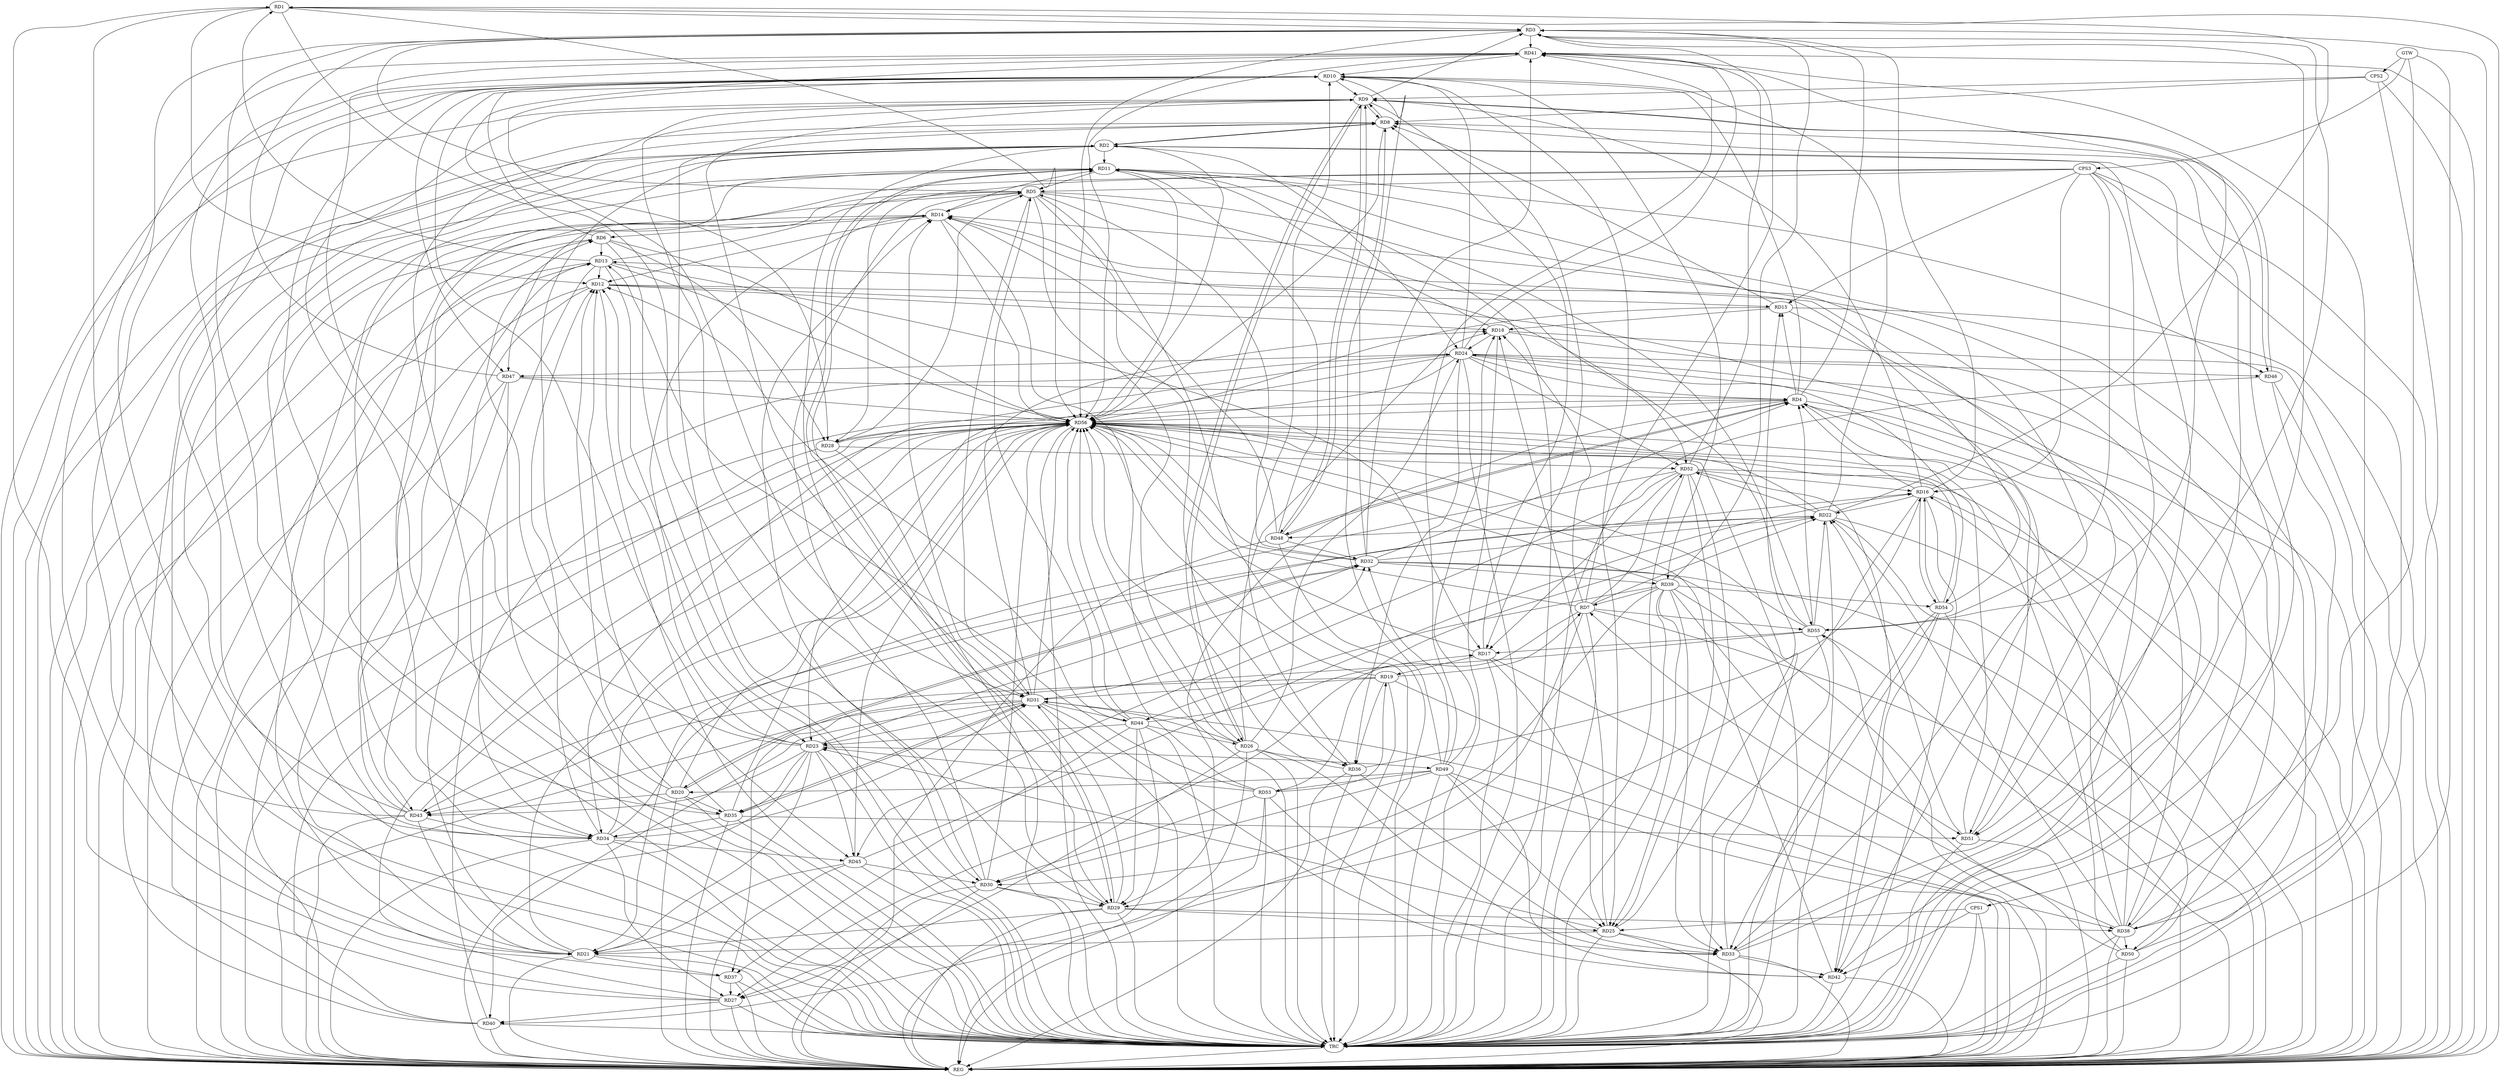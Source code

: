 strict digraph G {
  RD1 [ label="RD1" ];
  RD2 [ label="RD2" ];
  RD3 [ label="RD3" ];
  RD4 [ label="RD4" ];
  RD5 [ label="RD5" ];
  RD6 [ label="RD6" ];
  RD7 [ label="RD7" ];
  RD8 [ label="RD8" ];
  RD9 [ label="RD9" ];
  RD10 [ label="RD10" ];
  RD11 [ label="RD11" ];
  RD12 [ label="RD12" ];
  RD13 [ label="RD13" ];
  RD14 [ label="RD14" ];
  RD15 [ label="RD15" ];
  RD16 [ label="RD16" ];
  RD17 [ label="RD17" ];
  RD18 [ label="RD18" ];
  RD19 [ label="RD19" ];
  RD20 [ label="RD20" ];
  RD21 [ label="RD21" ];
  RD22 [ label="RD22" ];
  RD23 [ label="RD23" ];
  RD24 [ label="RD24" ];
  RD25 [ label="RD25" ];
  RD26 [ label="RD26" ];
  RD27 [ label="RD27" ];
  RD28 [ label="RD28" ];
  RD29 [ label="RD29" ];
  RD30 [ label="RD30" ];
  RD31 [ label="RD31" ];
  RD32 [ label="RD32" ];
  RD33 [ label="RD33" ];
  RD34 [ label="RD34" ];
  RD35 [ label="RD35" ];
  RD36 [ label="RD36" ];
  RD37 [ label="RD37" ];
  RD38 [ label="RD38" ];
  RD39 [ label="RD39" ];
  RD40 [ label="RD40" ];
  RD41 [ label="RD41" ];
  RD42 [ label="RD42" ];
  RD43 [ label="RD43" ];
  RD44 [ label="RD44" ];
  RD45 [ label="RD45" ];
  RD46 [ label="RD46" ];
  RD47 [ label="RD47" ];
  RD48 [ label="RD48" ];
  RD49 [ label="RD49" ];
  RD50 [ label="RD50" ];
  RD51 [ label="RD51" ];
  RD52 [ label="RD52" ];
  RD53 [ label="RD53" ];
  RD54 [ label="RD54" ];
  RD55 [ label="RD55" ];
  RD56 [ label="RD56" ];
  CPS1 [ label="CPS1" ];
  CPS2 [ label="CPS2" ];
  CPS3 [ label="CPS3" ];
  GTW [ label="GTW" ];
  REG [ label="REG" ];
  TRC [ label="TRC" ];
  RD1 -> RD3;
  RD1 -> RD12;
  RD13 -> RD1;
  RD22 -> RD1;
  RD27 -> RD1;
  RD1 -> RD29;
  RD2 -> RD8;
  RD8 -> RD2;
  RD2 -> RD11;
  RD2 -> RD21;
  RD2 -> RD24;
  RD2 -> RD29;
  RD33 -> RD2;
  RD2 -> RD34;
  RD43 -> RD2;
  RD2 -> RD45;
  RD4 -> RD3;
  RD5 -> RD3;
  RD7 -> RD3;
  RD9 -> RD3;
  RD16 -> RD3;
  RD35 -> RD3;
  RD39 -> RD3;
  RD3 -> RD41;
  RD3 -> RD42;
  RD47 -> RD3;
  RD3 -> RD51;
  RD3 -> RD56;
  RD4 -> RD10;
  RD4 -> RD15;
  RD16 -> RD4;
  RD24 -> RD4;
  RD4 -> RD29;
  RD32 -> RD4;
  RD38 -> RD4;
  RD40 -> RD4;
  RD47 -> RD4;
  RD4 -> RD48;
  RD48 -> RD4;
  RD4 -> RD51;
  RD55 -> RD4;
  RD4 -> RD56;
  RD11 -> RD5;
  RD13 -> RD5;
  RD5 -> RD14;
  RD5 -> RD26;
  RD28 -> RD5;
  RD30 -> RD5;
  RD5 -> RD31;
  RD32 -> RD5;
  RD5 -> RD36;
  RD44 -> RD5;
  RD5 -> RD47;
  RD5 -> RD52;
  RD5 -> RD55;
  RD6 -> RD10;
  RD6 -> RD13;
  RD14 -> RD6;
  RD20 -> RD6;
  RD6 -> RD28;
  RD43 -> RD6;
  RD6 -> RD56;
  RD7 -> RD18;
  RD19 -> RD7;
  RD7 -> RD22;
  RD7 -> RD27;
  RD38 -> RD7;
  RD39 -> RD7;
  RD7 -> RD40;
  RD7 -> RD52;
  RD7 -> RD55;
  RD7 -> RD56;
  RD8 -> RD9;
  RD9 -> RD8;
  RD15 -> RD8;
  RD17 -> RD8;
  RD8 -> RD30;
  RD32 -> RD8;
  RD33 -> RD8;
  RD37 -> RD8;
  RD10 -> RD9;
  RD16 -> RD9;
  RD9 -> RD17;
  RD9 -> RD26;
  RD26 -> RD9;
  RD29 -> RD9;
  RD9 -> RD31;
  RD9 -> RD35;
  RD9 -> RD46;
  RD46 -> RD9;
  RD9 -> RD48;
  RD48 -> RD9;
  RD22 -> RD10;
  RD23 -> RD10;
  RD24 -> RD10;
  RD10 -> RD25;
  RD10 -> RD31;
  RD34 -> RD10;
  RD36 -> RD10;
  RD10 -> RD39;
  RD41 -> RD10;
  RD43 -> RD10;
  RD10 -> RD47;
  RD49 -> RD10;
  RD14 -> RD11;
  RD18 -> RD11;
  RD11 -> RD21;
  RD11 -> RD29;
  RD29 -> RD11;
  RD11 -> RD33;
  RD34 -> RD11;
  RD38 -> RD11;
  RD11 -> RD46;
  RD48 -> RD11;
  RD13 -> RD12;
  RD14 -> RD12;
  RD12 -> RD15;
  RD12 -> RD18;
  RD20 -> RD12;
  RD23 -> RD12;
  RD34 -> RD12;
  RD35 -> RD12;
  RD12 -> RD42;
  RD12 -> RD43;
  RD44 -> RD12;
  RD13 -> RD17;
  RD13 -> RD34;
  RD40 -> RD13;
  RD43 -> RD13;
  RD53 -> RD13;
  RD54 -> RD13;
  RD14 -> RD23;
  RD30 -> RD14;
  RD31 -> RD14;
  RD40 -> RD14;
  RD48 -> RD14;
  RD50 -> RD14;
  RD51 -> RD14;
  RD55 -> RD14;
  RD15 -> RD18;
  RD25 -> RD15;
  RD16 -> RD22;
  RD16 -> RD29;
  RD34 -> RD16;
  RD36 -> RD16;
  RD38 -> RD16;
  RD45 -> RD16;
  RD52 -> RD16;
  RD16 -> RD54;
  RD54 -> RD16;
  RD17 -> RD19;
  RD17 -> RD25;
  RD44 -> RD17;
  RD52 -> RD17;
  RD55 -> RD17;
  RD18 -> RD24;
  RD25 -> RD18;
  RD26 -> RD18;
  RD31 -> RD18;
  RD18 -> RD38;
  RD49 -> RD18;
  RD19 -> RD31;
  RD19 -> RD36;
  RD19 -> RD43;
  RD53 -> RD19;
  RD20 -> RD32;
  RD32 -> RD20;
  RD20 -> RD35;
  RD20 -> RD43;
  RD49 -> RD20;
  RD23 -> RD21;
  RD21 -> RD24;
  RD25 -> RD21;
  RD29 -> RD21;
  RD21 -> RD37;
  RD43 -> RD21;
  RD45 -> RD21;
  RD47 -> RD21;
  RD52 -> RD21;
  RD21 -> RD56;
  RD32 -> RD22;
  RD38 -> RD22;
  RD22 -> RD43;
  RD22 -> RD48;
  RD22 -> RD50;
  RD51 -> RD22;
  RD22 -> RD52;
  RD53 -> RD22;
  RD55 -> RD22;
  RD24 -> RD23;
  RD25 -> RD23;
  RD31 -> RD23;
  RD23 -> RD32;
  RD23 -> RD35;
  RD23 -> RD41;
  RD23 -> RD43;
  RD44 -> RD23;
  RD23 -> RD45;
  RD23 -> RD49;
  RD53 -> RD23;
  RD26 -> RD24;
  RD24 -> RD34;
  RD24 -> RD36;
  RD24 -> RD41;
  RD24 -> RD46;
  RD24 -> RD47;
  RD50 -> RD24;
  RD24 -> RD52;
  RD24 -> RD54;
  RD29 -> RD25;
  RD25 -> RD33;
  RD39 -> RD25;
  RD49 -> RD25;
  RD52 -> RD25;
  RD26 -> RD27;
  RD26 -> RD31;
  RD26 -> RD33;
  RD26 -> RD36;
  RD44 -> RD26;
  RD30 -> RD27;
  RD34 -> RD27;
  RD37 -> RD27;
  RD27 -> RD40;
  RD27 -> RD41;
  RD41 -> RD28;
  RD28 -> RD52;
  RD56 -> RD28;
  RD30 -> RD29;
  RD29 -> RD31;
  RD29 -> RD38;
  RD44 -> RD29;
  RD39 -> RD30;
  RD45 -> RD30;
  RD49 -> RD30;
  RD53 -> RD30;
  RD31 -> RD32;
  RD34 -> RD31;
  RD31 -> RD35;
  RD35 -> RD31;
  RD31 -> RD38;
  RD31 -> RD40;
  RD31 -> RD42;
  RD31 -> RD44;
  RD31 -> RD56;
  RD32 -> RD39;
  RD32 -> RD41;
  RD48 -> RD32;
  RD49 -> RD32;
  RD36 -> RD33;
  RD39 -> RD33;
  RD33 -> RD42;
  RD52 -> RD33;
  RD53 -> RD33;
  RD54 -> RD33;
  RD35 -> RD34;
  RD34 -> RD45;
  RD35 -> RD51;
  RD35 -> RD56;
  RD36 -> RD56;
  RD44 -> RD37;
  RD55 -> RD37;
  RD38 -> RD41;
  RD46 -> RD38;
  RD38 -> RD50;
  RD39 -> RD44;
  RD39 -> RD51;
  RD39 -> RD54;
  RD39 -> RD56;
  RD49 -> RD41;
  RD52 -> RD41;
  RD55 -> RD41;
  RD49 -> RD42;
  RD52 -> RD42;
  RD54 -> RD42;
  RD52 -> RD45;
  RD49 -> RD53;
  RD50 -> RD55;
  RD50 -> RD56;
  RD54 -> RD56;
  CPS1 -> RD42;
  CPS1 -> RD25;
  CPS2 -> RD9;
  CPS2 -> RD8;
  CPS3 -> RD16;
  CPS3 -> RD15;
  CPS3 -> RD28;
  CPS3 -> RD55;
  CPS3 -> RD5;
  CPS3 -> RD34;
  CPS3 -> RD51;
  GTW -> CPS1;
  GTW -> CPS2;
  GTW -> CPS3;
  RD1 -> REG;
  RD2 -> REG;
  RD3 -> REG;
  RD4 -> REG;
  RD5 -> REG;
  RD6 -> REG;
  RD7 -> REG;
  RD8 -> REG;
  RD9 -> REG;
  RD10 -> REG;
  RD11 -> REG;
  RD12 -> REG;
  RD13 -> REG;
  RD14 -> REG;
  RD15 -> REG;
  RD16 -> REG;
  RD17 -> REG;
  RD18 -> REG;
  RD19 -> REG;
  RD20 -> REG;
  RD21 -> REG;
  RD22 -> REG;
  RD23 -> REG;
  RD24 -> REG;
  RD25 -> REG;
  RD26 -> REG;
  RD27 -> REG;
  RD28 -> REG;
  RD29 -> REG;
  RD30 -> REG;
  RD31 -> REG;
  RD32 -> REG;
  RD33 -> REG;
  RD34 -> REG;
  RD35 -> REG;
  RD36 -> REG;
  RD37 -> REG;
  RD38 -> REG;
  RD39 -> REG;
  RD40 -> REG;
  RD41 -> REG;
  RD42 -> REG;
  RD43 -> REG;
  RD44 -> REG;
  RD45 -> REG;
  RD46 -> REG;
  RD47 -> REG;
  RD48 -> REG;
  RD49 -> REG;
  RD50 -> REG;
  RD51 -> REG;
  RD52 -> REG;
  RD53 -> REG;
  RD54 -> REG;
  RD55 -> REG;
  RD56 -> REG;
  CPS1 -> REG;
  CPS2 -> REG;
  CPS3 -> REG;
  RD1 -> TRC;
  RD2 -> TRC;
  RD3 -> TRC;
  RD4 -> TRC;
  RD5 -> TRC;
  RD6 -> TRC;
  RD7 -> TRC;
  RD8 -> TRC;
  RD9 -> TRC;
  RD10 -> TRC;
  RD11 -> TRC;
  RD12 -> TRC;
  RD13 -> TRC;
  RD14 -> TRC;
  RD15 -> TRC;
  RD16 -> TRC;
  RD17 -> TRC;
  RD18 -> TRC;
  RD19 -> TRC;
  RD20 -> TRC;
  RD21 -> TRC;
  RD22 -> TRC;
  RD23 -> TRC;
  RD24 -> TRC;
  RD25 -> TRC;
  RD26 -> TRC;
  RD27 -> TRC;
  RD28 -> TRC;
  RD29 -> TRC;
  RD30 -> TRC;
  RD31 -> TRC;
  RD32 -> TRC;
  RD33 -> TRC;
  RD34 -> TRC;
  RD35 -> TRC;
  RD36 -> TRC;
  RD37 -> TRC;
  RD38 -> TRC;
  RD39 -> TRC;
  RD40 -> TRC;
  RD41 -> TRC;
  RD42 -> TRC;
  RD43 -> TRC;
  RD44 -> TRC;
  RD45 -> TRC;
  RD46 -> TRC;
  RD47 -> TRC;
  RD48 -> TRC;
  RD49 -> TRC;
  RD50 -> TRC;
  RD51 -> TRC;
  RD52 -> TRC;
  RD53 -> TRC;
  RD54 -> TRC;
  RD55 -> TRC;
  RD56 -> TRC;
  CPS1 -> TRC;
  CPS2 -> TRC;
  CPS3 -> TRC;
  GTW -> TRC;
  TRC -> REG;
  RD51 -> RD56;
  RD1 -> RD56;
  RD24 -> RD56;
  RD47 -> RD56;
  RD13 -> RD56;
  RD15 -> RD56;
  RD27 -> RD56;
  RD30 -> RD56;
  RD22 -> RD56;
  RD19 -> RD56;
  RD28 -> RD56;
  RD2 -> RD56;
  RD11 -> RD56;
  RD26 -> RD56;
  RD14 -> RD56;
  RD40 -> RD56;
  RD38 -> RD56;
  RD33 -> RD56;
  RD45 -> RD56;
  RD20 -> RD56;
  RD55 -> RD56;
  RD53 -> RD56;
  RD42 -> RD56;
  RD41 -> RD56;
  RD8 -> RD56;
  RD34 -> RD56;
  RD44 -> RD56;
  RD32 -> RD56;
  RD17 -> RD56;
  RD43 -> RD56;
}
